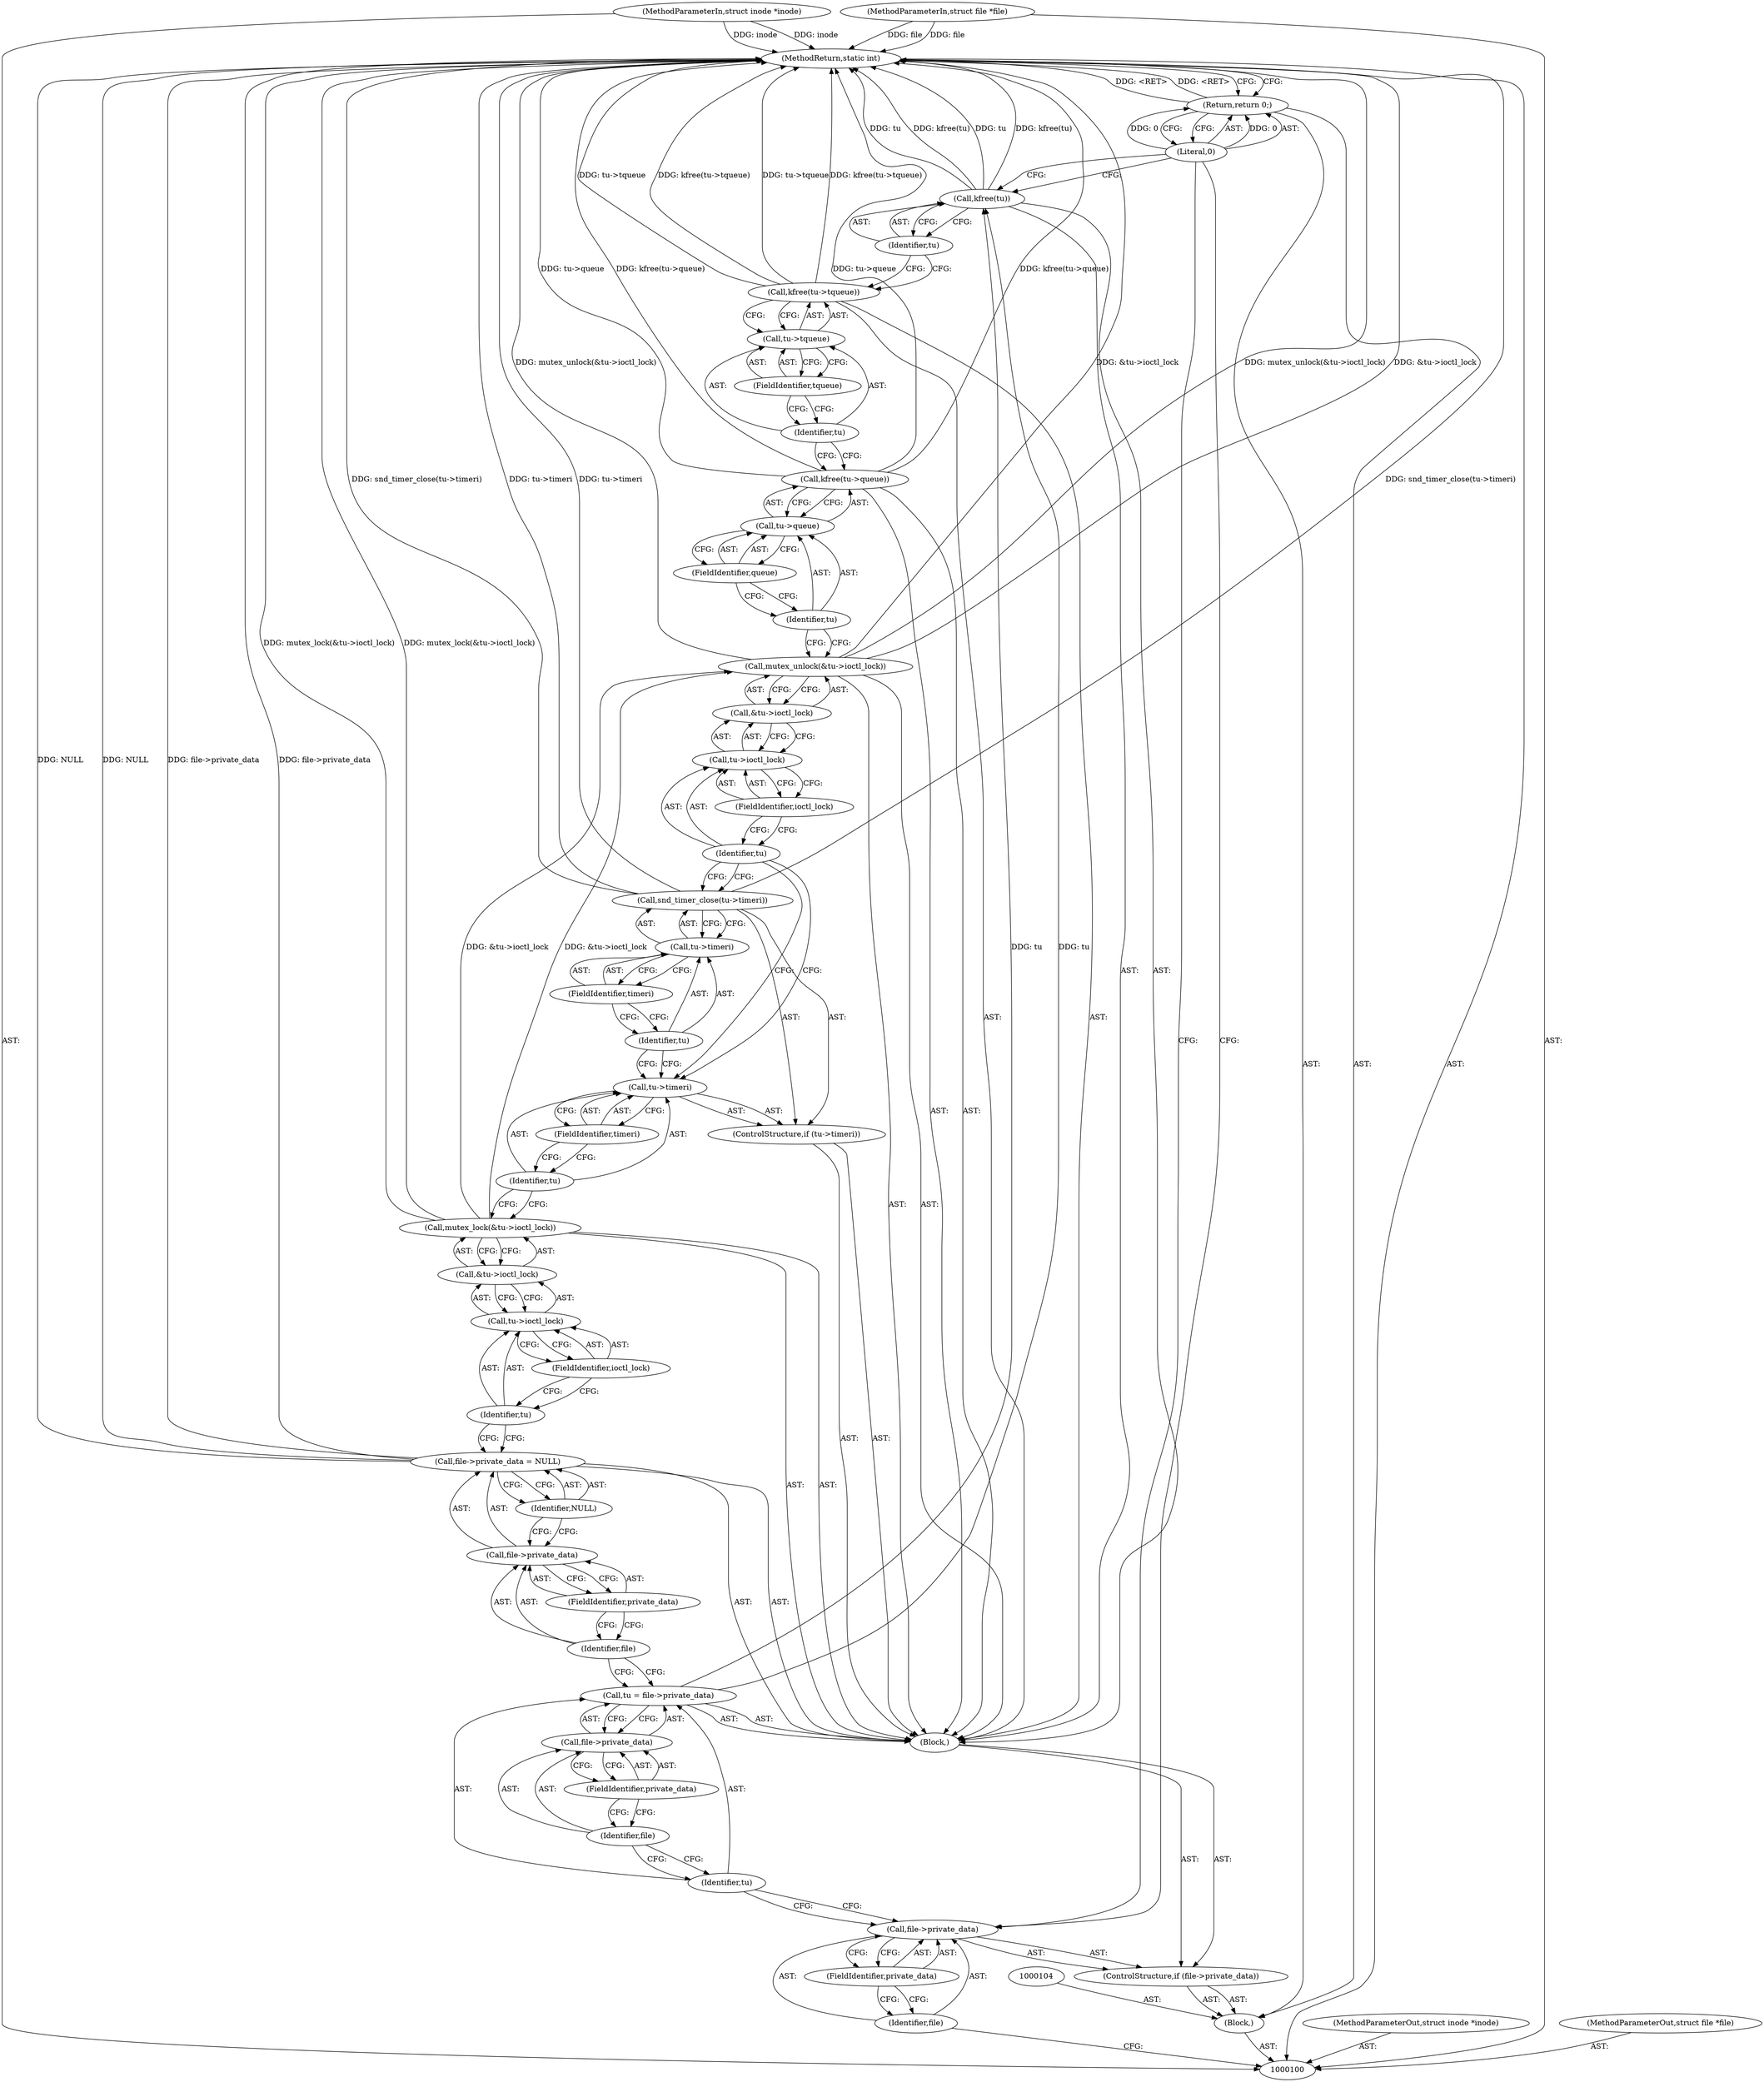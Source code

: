 digraph "0_linux_af368027a49a751d6ff4ee9e3f9961f35bb4fede_1" {
"1000150" [label="(MethodReturn,static int)"];
"1000101" [label="(MethodParameterIn,struct inode *inode)"];
"1000189" [label="(MethodParameterOut,struct inode *inode)"];
"1000102" [label="(MethodParameterIn,struct file *file)"];
"1000190" [label="(MethodParameterOut,struct file *file)"];
"1000130" [label="(Call,tu->timeri)"];
"1000131" [label="(Identifier,tu)"];
"1000132" [label="(FieldIdentifier,timeri)"];
"1000129" [label="(Call,snd_timer_close(tu->timeri))"];
"1000134" [label="(Call,&tu->ioctl_lock)"];
"1000135" [label="(Call,tu->ioctl_lock)"];
"1000136" [label="(Identifier,tu)"];
"1000133" [label="(Call,mutex_unlock(&tu->ioctl_lock))"];
"1000137" [label="(FieldIdentifier,ioctl_lock)"];
"1000141" [label="(FieldIdentifier,queue)"];
"1000138" [label="(Call,kfree(tu->queue))"];
"1000139" [label="(Call,tu->queue)"];
"1000140" [label="(Identifier,tu)"];
"1000145" [label="(FieldIdentifier,tqueue)"];
"1000142" [label="(Call,kfree(tu->tqueue))"];
"1000143" [label="(Call,tu->tqueue)"];
"1000144" [label="(Identifier,tu)"];
"1000146" [label="(Call,kfree(tu))"];
"1000147" [label="(Identifier,tu)"];
"1000148" [label="(Return,return 0;)"];
"1000149" [label="(Literal,0)"];
"1000103" [label="(Block,)"];
"1000108" [label="(FieldIdentifier,private_data)"];
"1000105" [label="(ControlStructure,if (file->private_data))"];
"1000109" [label="(Block,)"];
"1000106" [label="(Call,file->private_data)"];
"1000107" [label="(Identifier,file)"];
"1000114" [label="(FieldIdentifier,private_data)"];
"1000110" [label="(Call,tu = file->private_data)"];
"1000111" [label="(Identifier,tu)"];
"1000112" [label="(Call,file->private_data)"];
"1000113" [label="(Identifier,file)"];
"1000119" [label="(Identifier,NULL)"];
"1000115" [label="(Call,file->private_data = NULL)"];
"1000116" [label="(Call,file->private_data)"];
"1000117" [label="(Identifier,file)"];
"1000118" [label="(FieldIdentifier,private_data)"];
"1000121" [label="(Call,&tu->ioctl_lock)"];
"1000122" [label="(Call,tu->ioctl_lock)"];
"1000123" [label="(Identifier,tu)"];
"1000124" [label="(FieldIdentifier,ioctl_lock)"];
"1000120" [label="(Call,mutex_lock(&tu->ioctl_lock))"];
"1000128" [label="(FieldIdentifier,timeri)"];
"1000125" [label="(ControlStructure,if (tu->timeri))"];
"1000126" [label="(Call,tu->timeri)"];
"1000127" [label="(Identifier,tu)"];
"1000150" -> "1000100"  [label="AST: "];
"1000150" -> "1000148"  [label="CFG: "];
"1000148" -> "1000150"  [label="DDG: <RET>"];
"1000129" -> "1000150"  [label="DDG: tu->timeri"];
"1000129" -> "1000150"  [label="DDG: snd_timer_close(tu->timeri)"];
"1000142" -> "1000150"  [label="DDG: kfree(tu->tqueue)"];
"1000142" -> "1000150"  [label="DDG: tu->tqueue"];
"1000138" -> "1000150"  [label="DDG: tu->queue"];
"1000138" -> "1000150"  [label="DDG: kfree(tu->queue)"];
"1000115" -> "1000150"  [label="DDG: NULL"];
"1000115" -> "1000150"  [label="DDG: file->private_data"];
"1000146" -> "1000150"  [label="DDG: kfree(tu)"];
"1000146" -> "1000150"  [label="DDG: tu"];
"1000133" -> "1000150"  [label="DDG: &tu->ioctl_lock"];
"1000133" -> "1000150"  [label="DDG: mutex_unlock(&tu->ioctl_lock)"];
"1000102" -> "1000150"  [label="DDG: file"];
"1000101" -> "1000150"  [label="DDG: inode"];
"1000120" -> "1000150"  [label="DDG: mutex_lock(&tu->ioctl_lock)"];
"1000101" -> "1000100"  [label="AST: "];
"1000101" -> "1000150"  [label="DDG: inode"];
"1000189" -> "1000100"  [label="AST: "];
"1000102" -> "1000100"  [label="AST: "];
"1000102" -> "1000150"  [label="DDG: file"];
"1000190" -> "1000100"  [label="AST: "];
"1000130" -> "1000129"  [label="AST: "];
"1000130" -> "1000132"  [label="CFG: "];
"1000131" -> "1000130"  [label="AST: "];
"1000132" -> "1000130"  [label="AST: "];
"1000129" -> "1000130"  [label="CFG: "];
"1000131" -> "1000130"  [label="AST: "];
"1000131" -> "1000126"  [label="CFG: "];
"1000132" -> "1000131"  [label="CFG: "];
"1000132" -> "1000130"  [label="AST: "];
"1000132" -> "1000131"  [label="CFG: "];
"1000130" -> "1000132"  [label="CFG: "];
"1000129" -> "1000125"  [label="AST: "];
"1000129" -> "1000130"  [label="CFG: "];
"1000130" -> "1000129"  [label="AST: "];
"1000136" -> "1000129"  [label="CFG: "];
"1000129" -> "1000150"  [label="DDG: tu->timeri"];
"1000129" -> "1000150"  [label="DDG: snd_timer_close(tu->timeri)"];
"1000134" -> "1000133"  [label="AST: "];
"1000134" -> "1000135"  [label="CFG: "];
"1000135" -> "1000134"  [label="AST: "];
"1000133" -> "1000134"  [label="CFG: "];
"1000135" -> "1000134"  [label="AST: "];
"1000135" -> "1000137"  [label="CFG: "];
"1000136" -> "1000135"  [label="AST: "];
"1000137" -> "1000135"  [label="AST: "];
"1000134" -> "1000135"  [label="CFG: "];
"1000136" -> "1000135"  [label="AST: "];
"1000136" -> "1000129"  [label="CFG: "];
"1000136" -> "1000126"  [label="CFG: "];
"1000137" -> "1000136"  [label="CFG: "];
"1000133" -> "1000109"  [label="AST: "];
"1000133" -> "1000134"  [label="CFG: "];
"1000134" -> "1000133"  [label="AST: "];
"1000140" -> "1000133"  [label="CFG: "];
"1000133" -> "1000150"  [label="DDG: &tu->ioctl_lock"];
"1000133" -> "1000150"  [label="DDG: mutex_unlock(&tu->ioctl_lock)"];
"1000120" -> "1000133"  [label="DDG: &tu->ioctl_lock"];
"1000137" -> "1000135"  [label="AST: "];
"1000137" -> "1000136"  [label="CFG: "];
"1000135" -> "1000137"  [label="CFG: "];
"1000141" -> "1000139"  [label="AST: "];
"1000141" -> "1000140"  [label="CFG: "];
"1000139" -> "1000141"  [label="CFG: "];
"1000138" -> "1000109"  [label="AST: "];
"1000138" -> "1000139"  [label="CFG: "];
"1000139" -> "1000138"  [label="AST: "];
"1000144" -> "1000138"  [label="CFG: "];
"1000138" -> "1000150"  [label="DDG: tu->queue"];
"1000138" -> "1000150"  [label="DDG: kfree(tu->queue)"];
"1000139" -> "1000138"  [label="AST: "];
"1000139" -> "1000141"  [label="CFG: "];
"1000140" -> "1000139"  [label="AST: "];
"1000141" -> "1000139"  [label="AST: "];
"1000138" -> "1000139"  [label="CFG: "];
"1000140" -> "1000139"  [label="AST: "];
"1000140" -> "1000133"  [label="CFG: "];
"1000141" -> "1000140"  [label="CFG: "];
"1000145" -> "1000143"  [label="AST: "];
"1000145" -> "1000144"  [label="CFG: "];
"1000143" -> "1000145"  [label="CFG: "];
"1000142" -> "1000109"  [label="AST: "];
"1000142" -> "1000143"  [label="CFG: "];
"1000143" -> "1000142"  [label="AST: "];
"1000147" -> "1000142"  [label="CFG: "];
"1000142" -> "1000150"  [label="DDG: kfree(tu->tqueue)"];
"1000142" -> "1000150"  [label="DDG: tu->tqueue"];
"1000143" -> "1000142"  [label="AST: "];
"1000143" -> "1000145"  [label="CFG: "];
"1000144" -> "1000143"  [label="AST: "];
"1000145" -> "1000143"  [label="AST: "];
"1000142" -> "1000143"  [label="CFG: "];
"1000144" -> "1000143"  [label="AST: "];
"1000144" -> "1000138"  [label="CFG: "];
"1000145" -> "1000144"  [label="CFG: "];
"1000146" -> "1000109"  [label="AST: "];
"1000146" -> "1000147"  [label="CFG: "];
"1000147" -> "1000146"  [label="AST: "];
"1000149" -> "1000146"  [label="CFG: "];
"1000146" -> "1000150"  [label="DDG: kfree(tu)"];
"1000146" -> "1000150"  [label="DDG: tu"];
"1000110" -> "1000146"  [label="DDG: tu"];
"1000147" -> "1000146"  [label="AST: "];
"1000147" -> "1000142"  [label="CFG: "];
"1000146" -> "1000147"  [label="CFG: "];
"1000148" -> "1000103"  [label="AST: "];
"1000148" -> "1000149"  [label="CFG: "];
"1000149" -> "1000148"  [label="AST: "];
"1000150" -> "1000148"  [label="CFG: "];
"1000148" -> "1000150"  [label="DDG: <RET>"];
"1000149" -> "1000148"  [label="DDG: 0"];
"1000149" -> "1000148"  [label="AST: "];
"1000149" -> "1000146"  [label="CFG: "];
"1000149" -> "1000106"  [label="CFG: "];
"1000148" -> "1000149"  [label="CFG: "];
"1000149" -> "1000148"  [label="DDG: 0"];
"1000103" -> "1000100"  [label="AST: "];
"1000104" -> "1000103"  [label="AST: "];
"1000105" -> "1000103"  [label="AST: "];
"1000148" -> "1000103"  [label="AST: "];
"1000108" -> "1000106"  [label="AST: "];
"1000108" -> "1000107"  [label="CFG: "];
"1000106" -> "1000108"  [label="CFG: "];
"1000105" -> "1000103"  [label="AST: "];
"1000106" -> "1000105"  [label="AST: "];
"1000109" -> "1000105"  [label="AST: "];
"1000109" -> "1000105"  [label="AST: "];
"1000110" -> "1000109"  [label="AST: "];
"1000115" -> "1000109"  [label="AST: "];
"1000120" -> "1000109"  [label="AST: "];
"1000125" -> "1000109"  [label="AST: "];
"1000133" -> "1000109"  [label="AST: "];
"1000138" -> "1000109"  [label="AST: "];
"1000142" -> "1000109"  [label="AST: "];
"1000146" -> "1000109"  [label="AST: "];
"1000106" -> "1000105"  [label="AST: "];
"1000106" -> "1000108"  [label="CFG: "];
"1000107" -> "1000106"  [label="AST: "];
"1000108" -> "1000106"  [label="AST: "];
"1000111" -> "1000106"  [label="CFG: "];
"1000149" -> "1000106"  [label="CFG: "];
"1000107" -> "1000106"  [label="AST: "];
"1000107" -> "1000100"  [label="CFG: "];
"1000108" -> "1000107"  [label="CFG: "];
"1000114" -> "1000112"  [label="AST: "];
"1000114" -> "1000113"  [label="CFG: "];
"1000112" -> "1000114"  [label="CFG: "];
"1000110" -> "1000109"  [label="AST: "];
"1000110" -> "1000112"  [label="CFG: "];
"1000111" -> "1000110"  [label="AST: "];
"1000112" -> "1000110"  [label="AST: "];
"1000117" -> "1000110"  [label="CFG: "];
"1000110" -> "1000146"  [label="DDG: tu"];
"1000111" -> "1000110"  [label="AST: "];
"1000111" -> "1000106"  [label="CFG: "];
"1000113" -> "1000111"  [label="CFG: "];
"1000112" -> "1000110"  [label="AST: "];
"1000112" -> "1000114"  [label="CFG: "];
"1000113" -> "1000112"  [label="AST: "];
"1000114" -> "1000112"  [label="AST: "];
"1000110" -> "1000112"  [label="CFG: "];
"1000113" -> "1000112"  [label="AST: "];
"1000113" -> "1000111"  [label="CFG: "];
"1000114" -> "1000113"  [label="CFG: "];
"1000119" -> "1000115"  [label="AST: "];
"1000119" -> "1000116"  [label="CFG: "];
"1000115" -> "1000119"  [label="CFG: "];
"1000115" -> "1000109"  [label="AST: "];
"1000115" -> "1000119"  [label="CFG: "];
"1000116" -> "1000115"  [label="AST: "];
"1000119" -> "1000115"  [label="AST: "];
"1000123" -> "1000115"  [label="CFG: "];
"1000115" -> "1000150"  [label="DDG: NULL"];
"1000115" -> "1000150"  [label="DDG: file->private_data"];
"1000116" -> "1000115"  [label="AST: "];
"1000116" -> "1000118"  [label="CFG: "];
"1000117" -> "1000116"  [label="AST: "];
"1000118" -> "1000116"  [label="AST: "];
"1000119" -> "1000116"  [label="CFG: "];
"1000117" -> "1000116"  [label="AST: "];
"1000117" -> "1000110"  [label="CFG: "];
"1000118" -> "1000117"  [label="CFG: "];
"1000118" -> "1000116"  [label="AST: "];
"1000118" -> "1000117"  [label="CFG: "];
"1000116" -> "1000118"  [label="CFG: "];
"1000121" -> "1000120"  [label="AST: "];
"1000121" -> "1000122"  [label="CFG: "];
"1000122" -> "1000121"  [label="AST: "];
"1000120" -> "1000121"  [label="CFG: "];
"1000122" -> "1000121"  [label="AST: "];
"1000122" -> "1000124"  [label="CFG: "];
"1000123" -> "1000122"  [label="AST: "];
"1000124" -> "1000122"  [label="AST: "];
"1000121" -> "1000122"  [label="CFG: "];
"1000123" -> "1000122"  [label="AST: "];
"1000123" -> "1000115"  [label="CFG: "];
"1000124" -> "1000123"  [label="CFG: "];
"1000124" -> "1000122"  [label="AST: "];
"1000124" -> "1000123"  [label="CFG: "];
"1000122" -> "1000124"  [label="CFG: "];
"1000120" -> "1000109"  [label="AST: "];
"1000120" -> "1000121"  [label="CFG: "];
"1000121" -> "1000120"  [label="AST: "];
"1000127" -> "1000120"  [label="CFG: "];
"1000120" -> "1000150"  [label="DDG: mutex_lock(&tu->ioctl_lock)"];
"1000120" -> "1000133"  [label="DDG: &tu->ioctl_lock"];
"1000128" -> "1000126"  [label="AST: "];
"1000128" -> "1000127"  [label="CFG: "];
"1000126" -> "1000128"  [label="CFG: "];
"1000125" -> "1000109"  [label="AST: "];
"1000126" -> "1000125"  [label="AST: "];
"1000129" -> "1000125"  [label="AST: "];
"1000126" -> "1000125"  [label="AST: "];
"1000126" -> "1000128"  [label="CFG: "];
"1000127" -> "1000126"  [label="AST: "];
"1000128" -> "1000126"  [label="AST: "];
"1000131" -> "1000126"  [label="CFG: "];
"1000136" -> "1000126"  [label="CFG: "];
"1000127" -> "1000126"  [label="AST: "];
"1000127" -> "1000120"  [label="CFG: "];
"1000128" -> "1000127"  [label="CFG: "];
}

